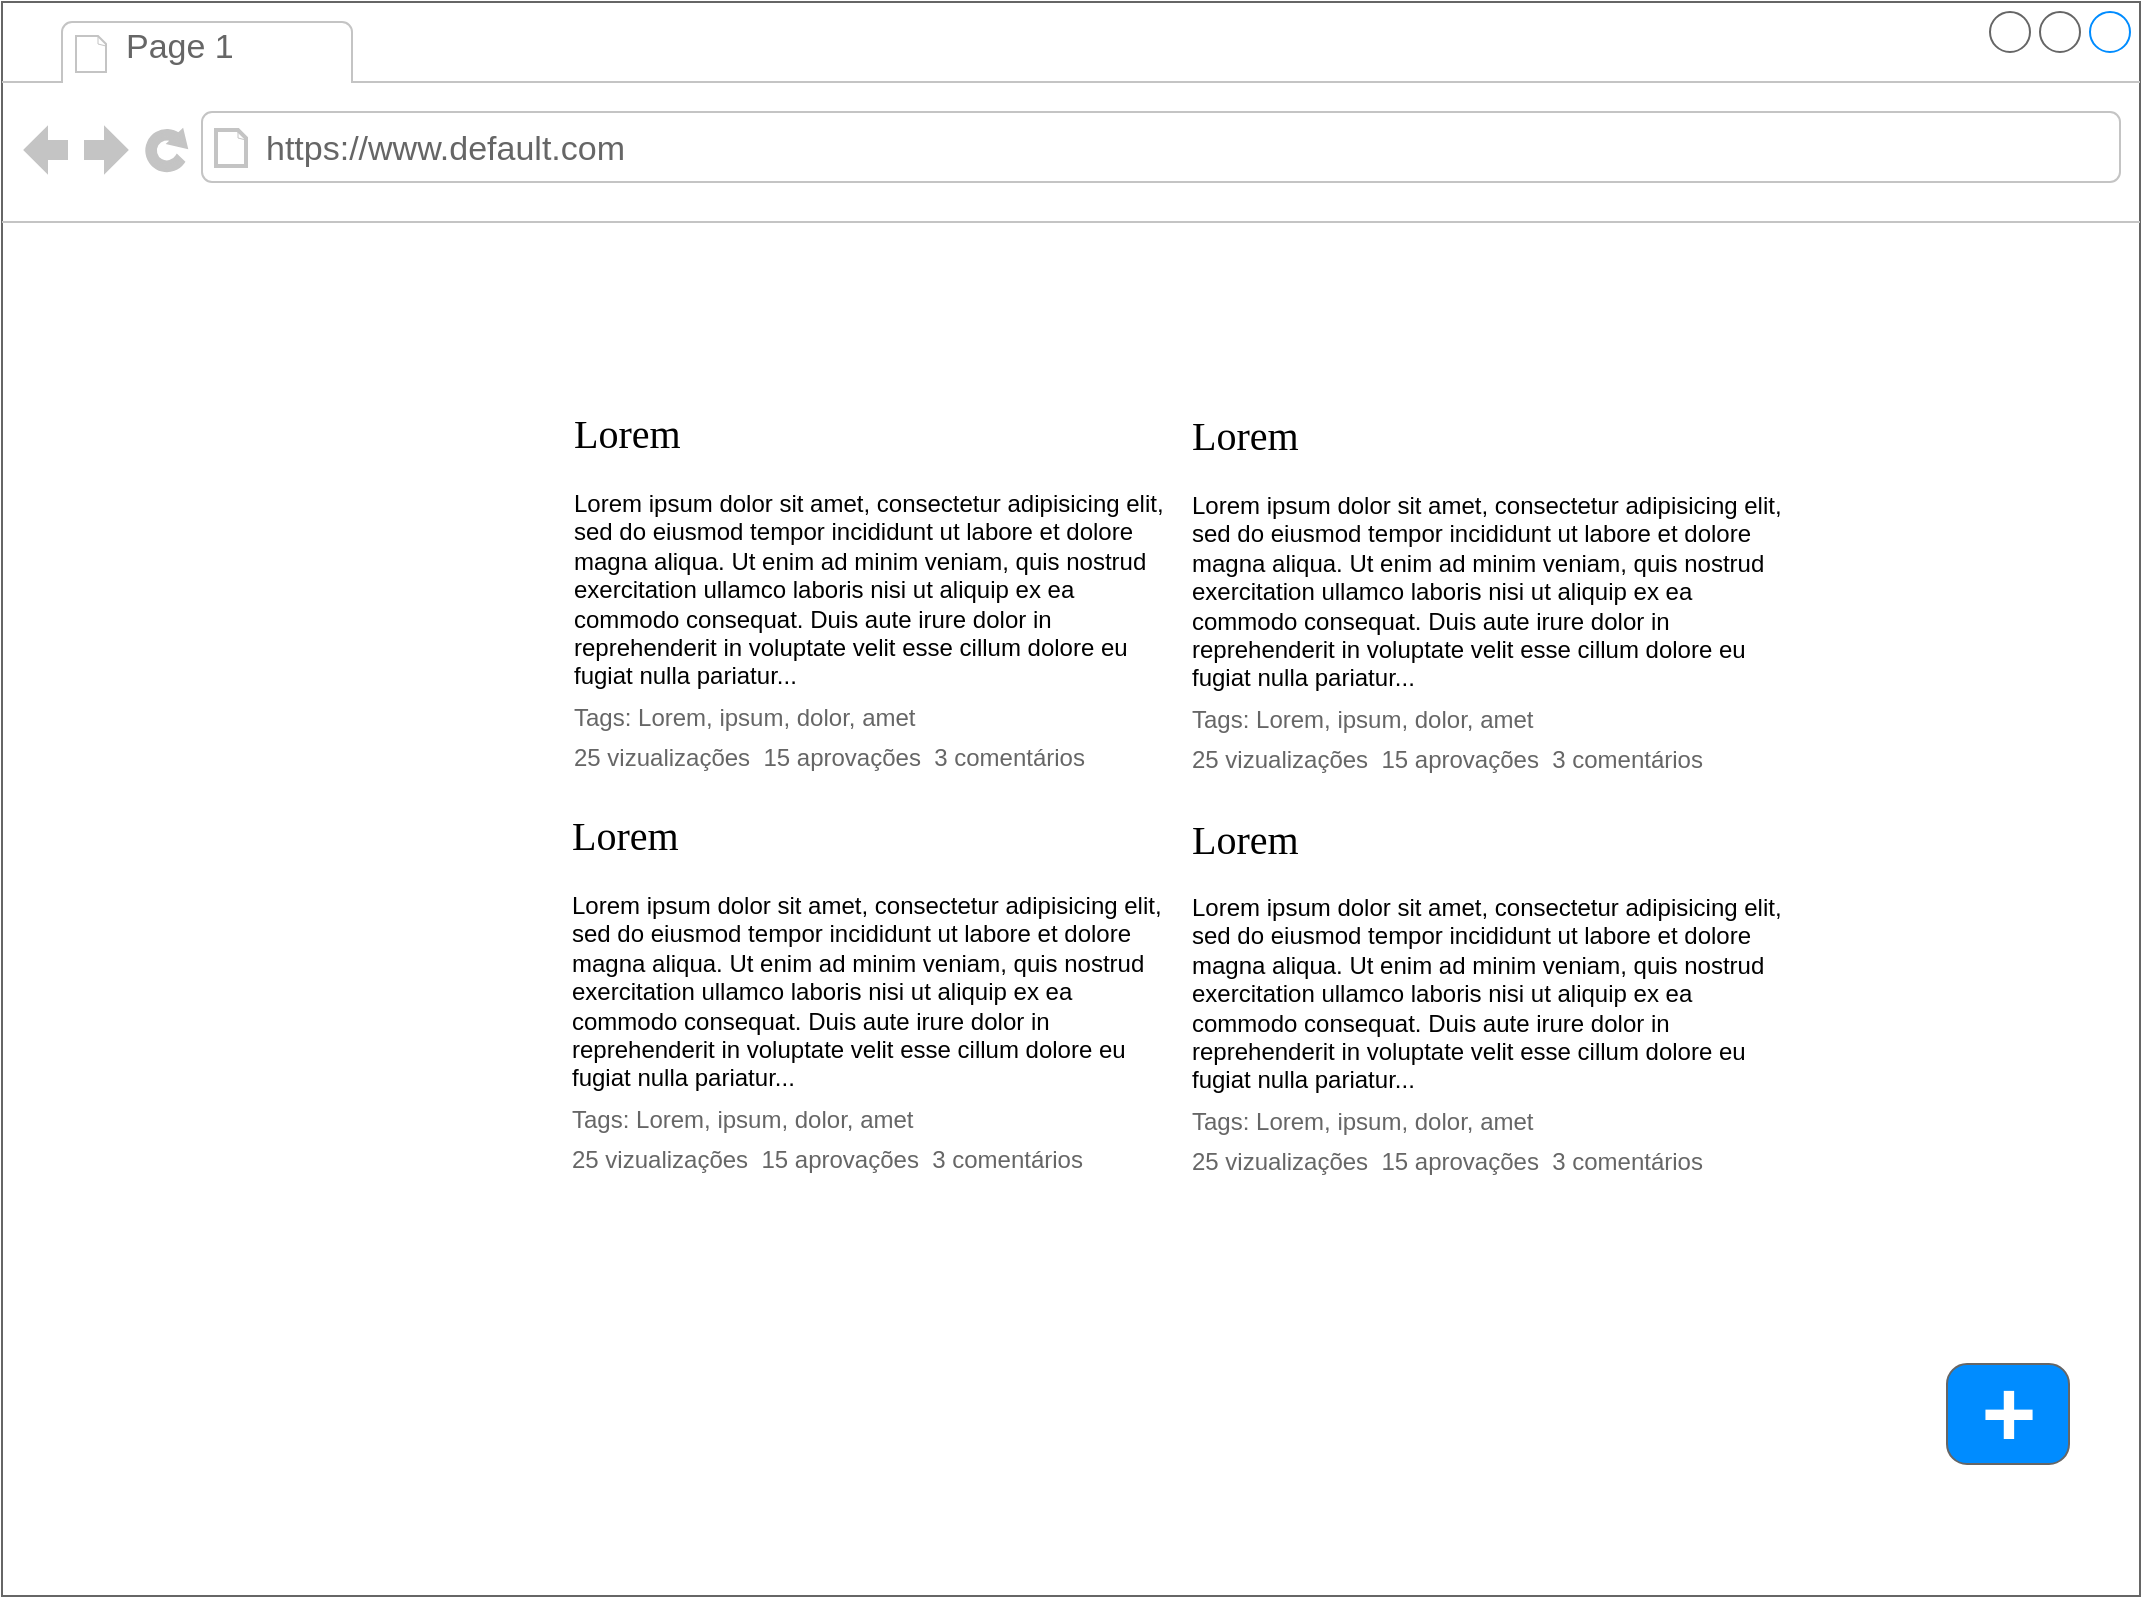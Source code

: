 <mxfile version="10.6.0" type="device"><diagram name="home" id="2cc2dc42-3aac-f2a9-1cec-7a8b7cbee084"><mxGraphModel dx="1303" dy="853" grid="1" gridSize="10" guides="1" tooltips="1" connect="1" arrows="1" fold="1" page="1" pageScale="1" pageWidth="1100" pageHeight="850" background="#ffffff" math="0" shadow="0"><root><mxCell id="0"/><mxCell id="1" parent="0"/><mxCell id="VuCMU0EpF3Imqm89YDxC-53" value="" style="strokeWidth=1;shadow=0;dashed=0;align=center;html=1;shape=mxgraph.mockup.containers.browserWindow;rSize=0;fillColor=#ffffff;strokeColor=#666666;mainText=,;recursiveResize=0;rounded=0;labelBackgroundColor=none;fontFamily=Verdana;fontSize=12;fontColor=#000000;" vertex="1" parent="1"><mxGeometry x="11" y="23" width="1069" height="797" as="geometry"/></mxCell><mxCell id="VuCMU0EpF3Imqm89YDxC-54" value="Page 1" style="strokeWidth=1;shadow=0;dashed=0;align=center;html=1;shape=mxgraph.mockup.containers.anchor;fontSize=17;fontColor=#666666;align=left;" vertex="1" parent="VuCMU0EpF3Imqm89YDxC-53"><mxGeometry x="60" y="10.976" width="110" height="23.78" as="geometry"/></mxCell><mxCell id="VuCMU0EpF3Imqm89YDxC-55" value="https://www.default.com" style="strokeWidth=1;shadow=0;dashed=0;align=center;html=1;shape=mxgraph.mockup.containers.anchor;rSize=0;fontSize=17;fontColor=#666666;align=left;" vertex="1" parent="VuCMU0EpF3Imqm89YDxC-53"><mxGeometry x="130" y="61.878" width="250" height="23.78" as="geometry"/></mxCell><mxCell id="VuCMU0EpF3Imqm89YDxC-56" value="" style="group" vertex="1" connectable="0" parent="VuCMU0EpF3Imqm89YDxC-53"><mxGeometry x="283" y="402" width="300" height="188" as="geometry"/></mxCell><mxCell id="VuCMU0EpF3Imqm89YDxC-57" value="Lorem" style="text;html=1;points=[];align=left;verticalAlign=top;spacingTop=-4;fontSize=20;fontFamily=Verdana;fontColor=#000000;" vertex="1" parent="VuCMU0EpF3Imqm89YDxC-56"><mxGeometry width="170" height="29.233" as="geometry"/></mxCell><mxCell id="VuCMU0EpF3Imqm89YDxC-58" value="Lorem ipsum dolor sit amet, consectetur adipisicing elit, sed do eiusmod tempor incididunt ut labore et dolore magna aliqua. Ut enim ad minim veniam, quis nostrud exercitation ullamco laboris nisi ut aliquip ex ea commodo consequat. Duis aute irure dolor in reprehenderit in voluptate velit esse cillum dolore eu fugiat nulla pariatur..." style="text;spacingTop=-5;fillColor=#ffffff;whiteSpace=wrap;html=1;align=left;fontSize=12;fontFamily=Helvetica;fillColor=none;strokeColor=none;rounded=0;shadow=1;labelBackgroundColor=none;" vertex="1" parent="VuCMU0EpF3Imqm89YDxC-56"><mxGeometry y="40.826" width="300" height="106.853" as="geometry"/></mxCell><mxCell id="VuCMU0EpF3Imqm89YDxC-59" value="&lt;font color=&quot;#666666&quot;&gt;Tags: Lorem, ipsum, dolor, amet&lt;/font&gt;" style="text;spacingTop=-5;fillColor=#ffffff;whiteSpace=wrap;html=1;align=left;fontSize=12;fontFamily=Helvetica;fillColor=none;strokeColor=none;rounded=0;shadow=1;labelBackgroundColor=none;" vertex="1" parent="VuCMU0EpF3Imqm89YDxC-56"><mxGeometry y="147.678" width="300" height="20.161" as="geometry"/></mxCell><mxCell id="VuCMU0EpF3Imqm89YDxC-60" value="&lt;font color=&quot;#666666&quot;&gt;25 vizualizações&amp;nbsp;&amp;nbsp;&lt;span&gt;15 a&lt;/span&gt;provações&amp;nbsp; 3 comentários&lt;/font&gt;" style="text;spacingTop=-5;fillColor=#ffffff;whiteSpace=wrap;html=1;align=left;fontSize=12;fontFamily=Helvetica;fillColor=none;strokeColor=none;rounded=0;shadow=1;labelBackgroundColor=none;" vertex="1" parent="VuCMU0EpF3Imqm89YDxC-56"><mxGeometry y="167.839" width="300" height="20.161" as="geometry"/></mxCell><mxCell id="VuCMU0EpF3Imqm89YDxC-61" value="&lt;font style=&quot;font-size: 47px&quot;&gt;+&lt;/font&gt;" style="strokeWidth=1;shadow=0;dashed=0;align=center;html=1;shape=mxgraph.mockup.buttons.button;strokeColor=#666666;fontColor=#ffffff;mainText=;buttonStyle=round;fontSize=17;fontStyle=1;fillColor=#008cff;whiteSpace=wrap;" vertex="1" parent="VuCMU0EpF3Imqm89YDxC-53"><mxGeometry x="972.5" y="681" width="61" height="50" as="geometry"/></mxCell><mxCell id="VuCMU0EpF3Imqm89YDxC-68" value="" style="group" vertex="1" connectable="0" parent="VuCMU0EpF3Imqm89YDxC-53"><mxGeometry x="593" y="403.5" width="300" height="188" as="geometry"/></mxCell><mxCell id="VuCMU0EpF3Imqm89YDxC-69" value="&lt;font style=&quot;font-size: 20px&quot;&gt;Lorem&lt;/font&gt;" style="text;html=1;points=[];align=left;verticalAlign=top;spacingTop=-4;fontSize=15;fontFamily=Verdana;fontColor=#000000;" vertex="1" parent="VuCMU0EpF3Imqm89YDxC-68"><mxGeometry width="170" height="29.233" as="geometry"/></mxCell><mxCell id="VuCMU0EpF3Imqm89YDxC-70" value="Lorem ipsum dolor sit amet, consectetur adipisicing elit, sed do eiusmod tempor incididunt ut labore et dolore magna aliqua. Ut enim ad minim veniam, quis nostrud exercitation ullamco laboris nisi ut aliquip ex ea commodo consequat. Duis aute irure dolor in reprehenderit in voluptate velit esse cillum dolore eu fugiat nulla pariatur..." style="text;spacingTop=-5;fillColor=#ffffff;whiteSpace=wrap;html=1;align=left;fontSize=12;fontFamily=Helvetica;fillColor=none;strokeColor=none;rounded=0;shadow=1;labelBackgroundColor=none;" vertex="1" parent="VuCMU0EpF3Imqm89YDxC-68"><mxGeometry y="40.826" width="300" height="106.853" as="geometry"/></mxCell><mxCell id="VuCMU0EpF3Imqm89YDxC-71" value="&lt;font color=&quot;#666666&quot;&gt;Tags: Lorem, ipsum, dolor, amet&lt;/font&gt;" style="text;spacingTop=-5;fillColor=#ffffff;whiteSpace=wrap;html=1;align=left;fontSize=12;fontFamily=Helvetica;fillColor=none;strokeColor=none;rounded=0;shadow=1;labelBackgroundColor=none;" vertex="1" parent="VuCMU0EpF3Imqm89YDxC-68"><mxGeometry y="147.678" width="300" height="20.161" as="geometry"/></mxCell><mxCell id="VuCMU0EpF3Imqm89YDxC-72" value="&lt;font color=&quot;#666666&quot;&gt;25 vizualizações&amp;nbsp;&amp;nbsp;&lt;span&gt;15 a&lt;/span&gt;provações&amp;nbsp; 3 comentários&lt;/font&gt;" style="text;spacingTop=-5;fillColor=#ffffff;whiteSpace=wrap;html=1;align=left;fontSize=12;fontFamily=Helvetica;fillColor=none;strokeColor=none;rounded=0;shadow=1;labelBackgroundColor=none;" vertex="1" parent="VuCMU0EpF3Imqm89YDxC-68"><mxGeometry y="167.839" width="300" height="20.161" as="geometry"/></mxCell><mxCell id="VuCMU0EpF3Imqm89YDxC-73" value="" style="group" vertex="1" connectable="0" parent="VuCMU0EpF3Imqm89YDxC-53"><mxGeometry x="284" y="201" width="300" height="188" as="geometry"/></mxCell><mxCell id="VuCMU0EpF3Imqm89YDxC-74" value="&lt;font style=&quot;font-size: 20px&quot;&gt;Lorem&lt;/font&gt;" style="text;html=1;points=[];align=left;verticalAlign=top;spacingTop=-4;fontSize=15;fontFamily=Verdana;fontColor=#000000;" vertex="1" parent="VuCMU0EpF3Imqm89YDxC-73"><mxGeometry width="170" height="29.233" as="geometry"/></mxCell><mxCell id="VuCMU0EpF3Imqm89YDxC-75" value="Lorem ipsum dolor sit amet, consectetur adipisicing elit, sed do eiusmod tempor incididunt ut labore et dolore magna aliqua. Ut enim ad minim veniam, quis nostrud exercitation ullamco laboris nisi ut aliquip ex ea commodo consequat. Duis aute irure dolor in reprehenderit in voluptate velit esse cillum dolore eu fugiat nulla pariatur..." style="text;spacingTop=-5;fillColor=#ffffff;whiteSpace=wrap;html=1;align=left;fontSize=12;fontFamily=Helvetica;fillColor=none;strokeColor=none;rounded=0;shadow=1;labelBackgroundColor=none;" vertex="1" parent="VuCMU0EpF3Imqm89YDxC-73"><mxGeometry y="40.826" width="300" height="106.853" as="geometry"/></mxCell><mxCell id="VuCMU0EpF3Imqm89YDxC-76" value="&lt;font color=&quot;#666666&quot;&gt;Tags: Lorem, ipsum, dolor, amet&lt;/font&gt;" style="text;spacingTop=-5;fillColor=#ffffff;whiteSpace=wrap;html=1;align=left;fontSize=12;fontFamily=Helvetica;fillColor=none;strokeColor=none;rounded=0;shadow=1;labelBackgroundColor=none;" vertex="1" parent="VuCMU0EpF3Imqm89YDxC-73"><mxGeometry y="147.678" width="300" height="20.161" as="geometry"/></mxCell><mxCell id="VuCMU0EpF3Imqm89YDxC-77" value="&lt;font color=&quot;#666666&quot;&gt;25 vizualizações&amp;nbsp;&amp;nbsp;&lt;span&gt;15 a&lt;/span&gt;provações&amp;nbsp; 3 comentários&lt;/font&gt;" style="text;spacingTop=-5;fillColor=#ffffff;whiteSpace=wrap;html=1;align=left;fontSize=12;fontFamily=Helvetica;fillColor=none;strokeColor=none;rounded=0;shadow=1;labelBackgroundColor=none;" vertex="1" parent="VuCMU0EpF3Imqm89YDxC-73"><mxGeometry y="167.839" width="300" height="20.161" as="geometry"/></mxCell><mxCell id="VuCMU0EpF3Imqm89YDxC-78" value="" style="group" vertex="1" connectable="0" parent="VuCMU0EpF3Imqm89YDxC-53"><mxGeometry x="593" y="202" width="300" height="188" as="geometry"/></mxCell><mxCell id="VuCMU0EpF3Imqm89YDxC-79" value="&lt;font style=&quot;font-size: 20px&quot;&gt;Lorem&lt;/font&gt;" style="text;html=1;points=[];align=left;verticalAlign=top;spacingTop=-4;fontSize=15;fontFamily=Verdana;fontColor=#000000;" vertex="1" parent="VuCMU0EpF3Imqm89YDxC-78"><mxGeometry width="170" height="29.233" as="geometry"/></mxCell><mxCell id="VuCMU0EpF3Imqm89YDxC-80" value="Lorem ipsum dolor sit amet, consectetur adipisicing elit, sed do eiusmod tempor incididunt ut labore et dolore magna aliqua. Ut enim ad minim veniam, quis nostrud exercitation ullamco laboris nisi ut aliquip ex ea commodo consequat. Duis aute irure dolor in reprehenderit in voluptate velit esse cillum dolore eu fugiat nulla pariatur..." style="text;spacingTop=-5;fillColor=#ffffff;whiteSpace=wrap;html=1;align=left;fontSize=12;fontFamily=Helvetica;fillColor=none;strokeColor=none;rounded=0;shadow=1;labelBackgroundColor=none;" vertex="1" parent="VuCMU0EpF3Imqm89YDxC-78"><mxGeometry y="40.826" width="300" height="106.853" as="geometry"/></mxCell><mxCell id="VuCMU0EpF3Imqm89YDxC-81" value="&lt;font color=&quot;#666666&quot;&gt;Tags: Lorem, ipsum, dolor, amet&lt;/font&gt;" style="text;spacingTop=-5;fillColor=#ffffff;whiteSpace=wrap;html=1;align=left;fontSize=12;fontFamily=Helvetica;fillColor=none;strokeColor=none;rounded=0;shadow=1;labelBackgroundColor=none;" vertex="1" parent="VuCMU0EpF3Imqm89YDxC-78"><mxGeometry y="147.678" width="300" height="20.161" as="geometry"/></mxCell><mxCell id="VuCMU0EpF3Imqm89YDxC-82" value="&lt;font color=&quot;#666666&quot;&gt;25 vizualizações&amp;nbsp;&amp;nbsp;&lt;span&gt;15 a&lt;/span&gt;provações&amp;nbsp; 3 comentários&lt;/font&gt;" style="text;spacingTop=-5;fillColor=#ffffff;whiteSpace=wrap;html=1;align=left;fontSize=12;fontFamily=Helvetica;fillColor=none;strokeColor=none;rounded=0;shadow=1;labelBackgroundColor=none;" vertex="1" parent="VuCMU0EpF3Imqm89YDxC-78"><mxGeometry y="167.839" width="300" height="20.161" as="geometry"/></mxCell></root></mxGraphModel></diagram><diagram id="ahvsmykb54gU-3miW95o" name="post"><mxGraphModel dx="840" dy="512" grid="1" gridSize="10" guides="1" tooltips="1" connect="1" arrows="1" fold="1" page="1" pageScale="1" pageWidth="1100" pageHeight="850" math="0" shadow="0"><root><mxCell id="w05jZWZvb_1agI0fHX99-0"/><mxCell id="w05jZWZvb_1agI0fHX99-1" parent="w05jZWZvb_1agI0fHX99-0"/><mxCell id="-Ck9baliGLj4Xzgpm8xP-2" value="" style="strokeWidth=1;shadow=0;dashed=0;align=center;html=1;shape=mxgraph.mockup.containers.browserWindow;rSize=0;fillColor=#ffffff;strokeColor=#666666;mainText=,;recursiveResize=0;rounded=0;labelBackgroundColor=none;fontFamily=Verdana;fontSize=12;fontColor=#000000;" parent="w05jZWZvb_1agI0fHX99-1" vertex="1"><mxGeometry x="14" y="9" width="1050" height="821" as="geometry"/></mxCell><mxCell id="-Ck9baliGLj4Xzgpm8xP-3" value="Page 1" style="strokeWidth=1;shadow=0;dashed=0;align=center;html=1;shape=mxgraph.mockup.containers.anchor;fontSize=17;fontColor=#666666;align=left;" parent="w05jZWZvb_1agI0fHX99-1" vertex="1"><mxGeometry x="74" y="21" width="110" height="26" as="geometry"/></mxCell><mxCell id="-Ck9baliGLj4Xzgpm8xP-4" value="https://www.default.com" style="strokeWidth=1;shadow=0;dashed=0;align=center;html=1;shape=mxgraph.mockup.containers.anchor;rSize=0;fontSize=17;fontColor=#666666;align=left;" parent="w05jZWZvb_1agI0fHX99-1" vertex="1"><mxGeometry x="144" y="69" width="250" height="26" as="geometry"/></mxCell><mxCell id="-Ck9baliGLj4Xzgpm8xP-8" value="&amp;nbsp; &amp;nbsp; &amp;nbsp; &amp;nbsp; &amp;nbsp; &amp;nbsp;Lorem ipsum dolor sit amet, consectetur adipisicing elit, sed do eiusmod tempor incididunt ut labore et dolore magna aliqua. Ut enim ad minim veniam, quis nostrud exercitation ullamco laboris nisi ut aliquip ex ea commodo consequat. Duis aute irure dolor in reprehenderit in voluptate velit esse cillum dolore eu fugiat nulla pariatur lorem ipsum dolor sit amet, consectetur adipisicing elit, sed do eiusmod tempor incididunt ut labore et dolore magna aliqua. Ut enim ad minim veniam, quis nostrud exercitation ullamco laboris nisi ut aliquip ex ea commodo consequat. Duis aute irure dolor in reprehenderit in voluptate velit esse cillum dolore eu fugiat nulla pariatur.&lt;br&gt;&amp;nbsp; &amp;nbsp; &amp;nbsp; &amp;nbsp; &amp;nbsp; &amp;nbsp;Lorem ipsum dolor sit amet, consectetur adipisicing elit, sed do eiusmod tempor incididunt ut labore et dolore magna aliqua. Ut enim ad minim veniam, quis nostrud exercitation ullamco laboris nisi ut aliquip ex ea commodo consequat. Duis aute irure dolor in reprehenderit in voluptate velit esse cillum dolore eu fugiat nulla pariatur lorem ipsum dolor sit amet, consectetur adipisicing elit, sed do eiusmod tempor incididunt ut labore et dolore magna aliqua. Ut enim ad minim veniam, quis nostrud exercitation ullamco laboris nisi ut aliquip ex ea commodo consequat. Duis aute irure dolor in reprehenderit in voluptate velit esse cillum dolore eu fugiat nulla pariatur.&lt;br&gt;&amp;nbsp; &amp;nbsp; &amp;nbsp; &amp;nbsp; &amp;nbsp; &amp;nbsp;Lorem ipsum dolor sit amet, consectetur adipisicing elit, sed do eiusmod tempor incididunt ut labore et dolore magna aliqua. Ut enim ad minim veniam, quis nostrud exercitation ullamco laboris nisi ut aliquip ex ea commodo consequat. Duis aute irure dolor in reprehenderit in voluptate velit esse cillum dolore eu fugiat nulla pariatur lorem ipsum dolor sit amet, consectetur adipisicing elit, sed do eiusmod tempor incididunt ut labore et dolore magna aliqua. Ut enim ad minim veniam, quis nostrud exercitation ullamco laboris nisi ut aliquip ex ea commodo consequat. Duis aute irure dolor in reprehenderit in voluptate velit esse cillum dolore eu fugiat nulla pariatur.&lt;br&gt;" style="text;spacingTop=-5;fillColor=#ffffff;whiteSpace=wrap;html=1;align=left;fontSize=12;fontFamily=Helvetica;fillColor=none;strokeColor=none;rounded=0;shadow=1;labelBackgroundColor=none;" parent="w05jZWZvb_1agI0fHX99-1" vertex="1"><mxGeometry x="34" y="279" width="1005" height="190" as="geometry"/></mxCell><mxCell id="-Ck9baliGLj4Xzgpm8xP-7" value="Lorem" style="text;html=1;points=[];align=left;verticalAlign=top;spacingTop=-4;fontSize=15;fontFamily=Verdana;fontColor=#000000;" parent="w05jZWZvb_1agI0fHX99-1" vertex="1"><mxGeometry x="34" y="202.5" width="170" height="29" as="geometry"/></mxCell><mxCell id="-Ck9baliGLj4Xzgpm8xP-9" value="&lt;font color=&quot;#666666&quot;&gt;Tags: Lorem, ipsum, dolor, amet&lt;/font&gt;" style="text;spacingTop=-5;fillColor=#ffffff;whiteSpace=wrap;html=1;align=left;fontSize=12;fontFamily=Helvetica;fillColor=none;strokeColor=none;rounded=0;shadow=1;labelBackgroundColor=none;" parent="w05jZWZvb_1agI0fHX99-1" vertex="1"><mxGeometry x="35" y="231.5" width="300" height="20" as="geometry"/></mxCell><mxCell id="-Ck9baliGLj4Xzgpm8xP-10" value="&lt;font color=&quot;#666666&quot;&gt;25 vizualizações&amp;nbsp;&amp;nbsp;&lt;span&gt;15 a&lt;/span&gt;provações&amp;nbsp; 3 comentários&lt;/font&gt;" style="text;spacingTop=-5;fillColor=#ffffff;whiteSpace=wrap;html=1;align=left;fontSize=12;fontFamily=Helvetica;fillColor=none;strokeColor=none;rounded=0;shadow=1;labelBackgroundColor=none;" parent="w05jZWZvb_1agI0fHX99-1" vertex="1"><mxGeometry x="34" y="251.5" width="300" height="20" as="geometry"/></mxCell><mxCell id="9gyDjFbGSeUo3mWgCvY3-0" value="Lorem ipsum dolor sit amet, consectetur adipisicing elit, sed do eiusmod tempor incididunt ut labore et dolore magna aliqua. Ut enim ad minim veniam, quis nostrud exercitation ullamco laboris nisi ut aliquip lorem ipsum dolor sit amet, consectetur adipisicing elit, sed do eiusmod tempor incididunt ut labore et dolore magna aliqua. Ut enim ad minim veniam, quis nostrud exercitation ullamco laboris nisi ut aliquip&lt;br&gt;" style="text;spacingTop=-5;fillColor=#ffffff;whiteSpace=wrap;html=1;align=left;fontSize=12;fontFamily=Helvetica;fillColor=none;strokeColor=none;rounded=0;shadow=1;labelBackgroundColor=none;" parent="w05jZWZvb_1agI0fHX99-1" vertex="1"><mxGeometry x="130" y="485" width="912" height="50" as="geometry"/></mxCell><mxCell id="9gyDjFbGSeUo3mWgCvY3-1" value="" style="shadow=0;dashed=0;html=1;strokeColor=none;labelPosition=center;verticalLabelPosition=bottom;verticalAlign=top;align=center;shape=mxgraph.azure.user;fillColor=#666666;" parent="w05jZWZvb_1agI0fHX99-1" vertex="1"><mxGeometry x="52" y="485" width="36" height="38" as="geometry"/></mxCell><mxCell id="9gyDjFbGSeUo3mWgCvY3-2" value="&lt;span&gt;Lorem Ipsum&amp;nbsp;&lt;/span&gt;" style="text;html=1;strokeColor=none;fillColor=none;align=center;verticalAlign=middle;whiteSpace=wrap;rounded=0;fontColor=#666666;" parent="w05jZWZvb_1agI0fHX99-1" vertex="1"><mxGeometry x="25" y="535" width="90" height="20" as="geometry"/></mxCell><mxCell id="9gyDjFbGSeUo3mWgCvY3-3" value="Lorem ipsum dolor sit amet, consectetur adipisicing elit, sed do eiusmod tempor incididunt ut labore et dolore magna aliqua. Ut enim ad minim veniam, quis nostrud exercitation ullamco laboris nisi ut aliquip lorem ipsum dolor sit amet, consectetur adipisicing elit, sed do eiusmod tempor incididunt ut labore et dolore magna aliqua. Ut enim ad minim veniam, quis nostrud exercitation ullamco laboris nisi ut aliquip&lt;br&gt;" style="text;spacingTop=-5;fillColor=#ffffff;whiteSpace=wrap;html=1;align=left;fontSize=12;fontFamily=Helvetica;fillColor=none;strokeColor=none;rounded=0;shadow=1;labelBackgroundColor=none;" parent="w05jZWZvb_1agI0fHX99-1" vertex="1"><mxGeometry x="133" y="580" width="912" height="50" as="geometry"/></mxCell><mxCell id="9gyDjFbGSeUo3mWgCvY3-4" value="" style="shadow=0;dashed=0;html=1;strokeColor=none;labelPosition=center;verticalLabelPosition=bottom;verticalAlign=top;align=center;shape=mxgraph.azure.user;fillColor=#666666;" parent="w05jZWZvb_1agI0fHX99-1" vertex="1"><mxGeometry x="55" y="580" width="36" height="38" as="geometry"/></mxCell><mxCell id="9gyDjFbGSeUo3mWgCvY3-5" value="&lt;span&gt;Lorem Ipsum&amp;nbsp;&lt;/span&gt;" style="text;html=1;strokeColor=none;fillColor=none;align=center;verticalAlign=middle;whiteSpace=wrap;rounded=0;fontColor=#666666;" parent="w05jZWZvb_1agI0fHX99-1" vertex="1"><mxGeometry x="28" y="630" width="90" height="20" as="geometry"/></mxCell><mxCell id="9gyDjFbGSeUo3mWgCvY3-6" value="Lorem ipsum dolor sit amet, consectetur adipisicing elit, sed do eiusmod tempor incididunt ut labore et dolore magna aliqua. Ut enim ad minim veniam, quis nostrud exercitation ullamco laboris nisi ut aliquip lorem ipsum dolor sit amet, consectetur adipisicing elit, sed do eiusmod tempor incididunt ut labore et dolore magna aliqua. Ut enim ad minim veniam, quis nostrud exercitation ullamco laboris nisi ut aliquip&lt;br&gt;" style="text;spacingTop=-5;fillColor=#ffffff;whiteSpace=wrap;html=1;align=left;fontSize=12;fontFamily=Helvetica;fillColor=none;strokeColor=none;rounded=0;shadow=1;labelBackgroundColor=none;" parent="w05jZWZvb_1agI0fHX99-1" vertex="1"><mxGeometry x="35" y="670" width="912" height="50" as="geometry"/></mxCell><mxCell id="9gyDjFbGSeUo3mWgCvY3-7" value="" style="shadow=0;dashed=0;html=1;strokeColor=none;labelPosition=center;verticalLabelPosition=bottom;verticalAlign=top;align=center;shape=mxgraph.azure.user;fillColor=#666666;" parent="w05jZWZvb_1agI0fHX99-1" vertex="1"><mxGeometry x="983" y="663" width="36" height="38" as="geometry"/></mxCell><mxCell id="9gyDjFbGSeUo3mWgCvY3-8" value="&lt;span&gt;Lorem Ipsum&amp;nbsp;&lt;/span&gt;" style="text;html=1;strokeColor=none;fillColor=none;align=center;verticalAlign=middle;whiteSpace=wrap;rounded=0;fontColor=#666666;" parent="w05jZWZvb_1agI0fHX99-1" vertex="1"><mxGeometry x="956" y="713" width="90" height="20" as="geometry"/></mxCell><mxCell id="9gyDjFbGSeUo3mWgCvY3-15" value="Lorem ipsum dolor sit amet, consectetur adipisicing elit, sed do eiusmod tempor incididunt ut labore et dolore magna aliqua. Ut enim ad minim veniam, quis nostrud exercitation ullamco laboris nisi ut aliquip lorem ipsum dolor sit amet, consectetur adipisicing elit, sed do eiusmod tempor incididunt ut labore et dolore magna aliqua. Ut enim ad minim veniam, quis nostrud exercitation ullamco laboris nisi ut aliquip&lt;br&gt;" style="text;spacingTop=-5;fillColor=#ffffff;whiteSpace=wrap;html=1;align=left;fontSize=12;fontFamily=Helvetica;fillColor=none;strokeColor=none;rounded=0;shadow=1;labelBackgroundColor=none;" parent="w05jZWZvb_1agI0fHX99-1" vertex="1"><mxGeometry x="127" y="750" width="912" height="50" as="geometry"/></mxCell><mxCell id="9gyDjFbGSeUo3mWgCvY3-16" value="" style="shadow=0;dashed=0;html=1;strokeColor=none;labelPosition=center;verticalLabelPosition=bottom;verticalAlign=top;align=center;shape=mxgraph.azure.user;fillColor=#666666;" parent="w05jZWZvb_1agI0fHX99-1" vertex="1"><mxGeometry x="49" y="750" width="36" height="38" as="geometry"/></mxCell><mxCell id="9gyDjFbGSeUo3mWgCvY3-17" value="&lt;span&gt;Lorem Ipsum&amp;nbsp;&lt;/span&gt;" style="text;html=1;strokeColor=none;fillColor=none;align=center;verticalAlign=middle;whiteSpace=wrap;rounded=0;fontColor=#666666;" parent="w05jZWZvb_1agI0fHX99-1" vertex="1"><mxGeometry x="22" y="800" width="90" height="20" as="geometry"/></mxCell><mxCell id="K0qPgqnhV7jXMeM3oTOe-0" value="" style="group" parent="w05jZWZvb_1agI0fHX99-1" vertex="1" connectable="0"><mxGeometry x="34" y="136.988" width="1004" height="45.732" as="geometry"/></mxCell><mxCell id="K0qPgqnhV7jXMeM3oTOe-1" value="Message Board" style="text;html=1;points=[];align=left;verticalAlign=top;spacingTop=-4;fontSize=30;fontFamily=Verdana;fontColor=#000000;" parent="K0qPgqnhV7jXMeM3oTOe-0" vertex="1"><mxGeometry width="340" height="45.732" as="geometry"/></mxCell><mxCell id="K0qPgqnhV7jXMeM3oTOe-2" value="" style="shape=image;html=1;verticalAlign=top;verticalLabelPosition=bottom;labelBackgroundColor=#ffffff;imageAspect=0;aspect=fixed;image=https://cdn4.iconfinder.com/data/icons/ionicons/512/icon-ios7-bell-128.png;fontColor=#666666;" parent="K0qPgqnhV7jXMeM3oTOe-0" vertex="1"><mxGeometry x="809" y="13.768" width="19.61" height="19.61" as="geometry"/></mxCell><mxCell id="K0qPgqnhV7jXMeM3oTOe-3" value="" style="shape=mxgraph.signs.tech.mail;html=1;fillColor=#666666;strokeColor=none;verticalLabelPosition=bottom;verticalAlign=top;align=center;" parent="K0qPgqnhV7jXMeM3oTOe-0" vertex="1"><mxGeometry x="850" y="15.598" width="23" height="16.463" as="geometry"/></mxCell><mxCell id="K0qPgqnhV7jXMeM3oTOe-4" value="" style="shadow=0;dashed=0;html=1;strokeColor=none;labelPosition=center;verticalLabelPosition=bottom;verticalAlign=top;align=center;shape=mxgraph.azure.user;fillColor=#666666;" parent="K0qPgqnhV7jXMeM3oTOe-0" vertex="1"><mxGeometry x="982" y="11.024" width="22" height="21.037" as="geometry"/></mxCell><mxCell id="K0qPgqnhV7jXMeM3oTOe-5" value="&lt;span&gt;Lorem Ipsum&amp;nbsp;&lt;/span&gt;" style="text;html=1;strokeColor=none;fillColor=none;align=center;verticalAlign=middle;whiteSpace=wrap;rounded=0;fontColor=#666666;" parent="K0qPgqnhV7jXMeM3oTOe-0" vertex="1"><mxGeometry x="880" y="13.768" width="90" height="18.293" as="geometry"/></mxCell><mxCell id="K0qPgqnhV7jXMeM3oTOe-6" value="Message Search" style="rounded=0;whiteSpace=wrap;html=1;fontColor=#666666;strokeColor=#B3B3B3;" parent="K0qPgqnhV7jXMeM3oTOe-0" vertex="1"><mxGeometry x="254" y="6.012" width="535" height="34" as="geometry"/></mxCell><mxCell id="J2ITlbDa95GU9OjSLuiv-0" value="&lt;font style=&quot;font-size: 47px&quot;&gt;+&lt;/font&gt;" style="strokeWidth=1;shadow=0;dashed=0;align=center;html=1;shape=mxgraph.mockup.buttons.button;strokeColor=#666666;fontColor=#ffffff;mainText=;buttonStyle=round;fontSize=17;fontStyle=1;fillColor=#008cff;whiteSpace=wrap;" vertex="1" parent="w05jZWZvb_1agI0fHX99-1"><mxGeometry x="985.5" y="760" width="61" height="50" as="geometry"/></mxCell></root></mxGraphModel></diagram><diagram id="tWdqWFSBmgJfXhEWRccf" name="profile"><mxGraphModel dx="782" dy="512" grid="1" gridSize="10" guides="1" tooltips="1" connect="1" arrows="1" fold="1" page="1" pageScale="1" pageWidth="1100" pageHeight="850" math="0" shadow="0"><root><mxCell id="KSjEioEEy5aM5i0L0qbC-0"/><mxCell id="KSjEioEEy5aM5i0L0qbC-1" parent="KSjEioEEy5aM5i0L0qbC-0"/><mxCell id="aNxTkItZ9XZEAZVerRne-0" value="" style="strokeWidth=1;shadow=0;dashed=0;align=center;html=1;shape=mxgraph.mockup.containers.browserWindow;rSize=0;fillColor=#ffffff;strokeColor=#666666;mainText=,;recursiveResize=0;rounded=0;labelBackgroundColor=none;fontFamily=Verdana;fontSize=12;fontColor=#000000;" parent="KSjEioEEy5aM5i0L0qbC-1" vertex="1"><mxGeometry x="14" y="9" width="1066" height="831" as="geometry"/></mxCell><mxCell id="aNxTkItZ9XZEAZVerRne-1" value="Page 1" style="strokeWidth=1;shadow=0;dashed=0;align=center;html=1;shape=mxgraph.mockup.containers.anchor;fontSize=17;fontColor=#666666;align=left;" parent="KSjEioEEy5aM5i0L0qbC-1" vertex="1"><mxGeometry x="74" y="21" width="110" height="26" as="geometry"/></mxCell><mxCell id="aNxTkItZ9XZEAZVerRne-2" value="https://www.default.com" style="strokeWidth=1;shadow=0;dashed=0;align=center;html=1;shape=mxgraph.mockup.containers.anchor;rSize=0;fontSize=17;fontColor=#666666;align=left;" parent="KSjEioEEy5aM5i0L0qbC-1" vertex="1"><mxGeometry x="144" y="69" width="250" height="26" as="geometry"/></mxCell><mxCell id="aNxTkItZ9XZEAZVerRne-13" value="" style="shadow=0;dashed=0;html=1;strokeColor=none;labelPosition=center;verticalLabelPosition=bottom;verticalAlign=top;align=center;shape=mxgraph.azure.user;fillColor=#666666;" parent="KSjEioEEy5aM5i0L0qbC-1" vertex="1"><mxGeometry x="41" y="200" width="79" height="83" as="geometry"/></mxCell><mxCell id="aNxTkItZ9XZEAZVerRne-14" value="&lt;span&gt;Lorem Ipsum&amp;nbsp;&lt;/span&gt;" style="text;html=1;strokeColor=none;fillColor=none;align=center;verticalAlign=middle;whiteSpace=wrap;rounded=0;fontColor=#666666;" parent="KSjEioEEy5aM5i0L0qbC-1" vertex="1"><mxGeometry x="39" y="293.5" width="90" height="20" as="geometry"/></mxCell><mxCell id="aNxTkItZ9XZEAZVerRne-36" value="" style="group" parent="KSjEioEEy5aM5i0L0qbC-1" vertex="1" connectable="0"><mxGeometry x="155" y="286" width="862" height="124" as="geometry"/></mxCell><mxCell id="aNxTkItZ9XZEAZVerRne-9" value="Lorem" style="text;html=1;points=[];align=left;verticalAlign=top;spacingTop=-4;fontSize=15;fontFamily=Verdana;fontColor=#000000;" parent="aNxTkItZ9XZEAZVerRne-36" vertex="1"><mxGeometry width="170" height="29" as="geometry"/></mxCell><mxCell id="aNxTkItZ9XZEAZVerRne-12" value="Lorem ipsum dolor sit amet, consectetur adipisicing elit, sed do eiusmod tempor incididunt ut labore et dolore magna aliqua. Ut enim ad minim veniam, quis nostrud exercitation ullamco laboris nisi ut aliquip lorem ipsum dolor sit amet, consectetur adipisicing elit, sed do eiusmod tempor incididunt ut labore et dolore magna aliqua. Ut enim ad minim veniam, quis nostrud exercitation ullamco laboris nisi ut aliquip&lt;br&gt;" style="text;spacingTop=-5;fillColor=#ffffff;whiteSpace=wrap;html=1;align=left;fontSize=12;fontFamily=Helvetica;fillColor=none;strokeColor=none;rounded=0;shadow=1;labelBackgroundColor=none;" parent="aNxTkItZ9XZEAZVerRne-36" vertex="1"><mxGeometry y="29.5" width="862" height="50" as="geometry"/></mxCell><mxCell id="aNxTkItZ9XZEAZVerRne-26" value="&lt;font color=&quot;#666666&quot;&gt;Tags: Lorem, ipsum, dolor, amet&lt;/font&gt;" style="text;spacingTop=-5;fillColor=#ffffff;whiteSpace=wrap;html=1;align=left;fontSize=12;fontFamily=Helvetica;fillColor=none;strokeColor=none;rounded=0;shadow=1;labelBackgroundColor=none;" parent="aNxTkItZ9XZEAZVerRne-36" vertex="1"><mxGeometry y="84" width="300" height="20" as="geometry"/></mxCell><mxCell id="aNxTkItZ9XZEAZVerRne-27" value="&lt;font color=&quot;#666666&quot;&gt;25 vizualizações&amp;nbsp;&amp;nbsp;&lt;span&gt;15 a&lt;/span&gt;provações&amp;nbsp; 3 comentários&lt;/font&gt;" style="text;spacingTop=-5;fillColor=#ffffff;whiteSpace=wrap;html=1;align=left;fontSize=12;fontFamily=Helvetica;fillColor=none;strokeColor=none;rounded=0;shadow=1;labelBackgroundColor=none;" parent="aNxTkItZ9XZEAZVerRne-36" vertex="1"><mxGeometry y="104" width="300" height="20" as="geometry"/></mxCell><mxCell id="aNxTkItZ9XZEAZVerRne-37" value="" style="group" parent="KSjEioEEy5aM5i0L0qbC-1" vertex="1" connectable="0"><mxGeometry x="155" y="424.5" width="862" height="124" as="geometry"/></mxCell><mxCell id="aNxTkItZ9XZEAZVerRne-38" value="Lorem" style="text;html=1;points=[];align=left;verticalAlign=top;spacingTop=-4;fontSize=15;fontFamily=Verdana;fontColor=#000000;" parent="aNxTkItZ9XZEAZVerRne-37" vertex="1"><mxGeometry width="170" height="29" as="geometry"/></mxCell><mxCell id="aNxTkItZ9XZEAZVerRne-39" value="Lorem ipsum dolor sit amet, consectetur adipisicing elit, sed do eiusmod tempor incididunt ut labore et dolore magna aliqua. Ut enim ad minim veniam, quis nostrud exercitation ullamco laboris nisi ut aliquip lorem ipsum dolor sit amet, consectetur adipisicing elit, sed do eiusmod tempor incididunt ut labore et dolore magna aliqua. Ut enim ad minim veniam, quis nostrud exercitation ullamco laboris nisi ut aliquip&lt;br&gt;" style="text;spacingTop=-5;fillColor=#ffffff;whiteSpace=wrap;html=1;align=left;fontSize=12;fontFamily=Helvetica;fillColor=none;strokeColor=none;rounded=0;shadow=1;labelBackgroundColor=none;" parent="aNxTkItZ9XZEAZVerRne-37" vertex="1"><mxGeometry y="29.5" width="862" height="50" as="geometry"/></mxCell><mxCell id="aNxTkItZ9XZEAZVerRne-40" value="&lt;font color=&quot;#666666&quot;&gt;Tags: Lorem, ipsum, dolor, amet&lt;/font&gt;" style="text;spacingTop=-5;fillColor=#ffffff;whiteSpace=wrap;html=1;align=left;fontSize=12;fontFamily=Helvetica;fillColor=none;strokeColor=none;rounded=0;shadow=1;labelBackgroundColor=none;" parent="aNxTkItZ9XZEAZVerRne-37" vertex="1"><mxGeometry y="84" width="300" height="20" as="geometry"/></mxCell><mxCell id="aNxTkItZ9XZEAZVerRne-41" value="&lt;font color=&quot;#666666&quot;&gt;25 vizualizações&amp;nbsp;&amp;nbsp;&lt;span&gt;15 a&lt;/span&gt;provações&amp;nbsp; 3 comentários&lt;/font&gt;" style="text;spacingTop=-5;fillColor=#ffffff;whiteSpace=wrap;html=1;align=left;fontSize=12;fontFamily=Helvetica;fillColor=none;strokeColor=none;rounded=0;shadow=1;labelBackgroundColor=none;" parent="aNxTkItZ9XZEAZVerRne-37" vertex="1"><mxGeometry y="104" width="300" height="20" as="geometry"/></mxCell><mxCell id="aNxTkItZ9XZEAZVerRne-42" value="" style="group" parent="KSjEioEEy5aM5i0L0qbC-1" vertex="1" connectable="0"><mxGeometry x="155" y="558" width="862" height="124" as="geometry"/></mxCell><mxCell id="aNxTkItZ9XZEAZVerRne-43" value="Lorem" style="text;html=1;points=[];align=left;verticalAlign=top;spacingTop=-4;fontSize=15;fontFamily=Verdana;fontColor=#000000;" parent="aNxTkItZ9XZEAZVerRne-42" vertex="1"><mxGeometry width="170" height="29" as="geometry"/></mxCell><mxCell id="aNxTkItZ9XZEAZVerRne-44" value="Lorem ipsum dolor sit amet, consectetur adipisicing elit, sed do eiusmod tempor incididunt ut labore et dolore magna aliqua. Ut enim ad minim veniam, quis nostrud exercitation ullamco laboris nisi ut aliquip lorem ipsum dolor sit amet, consectetur adipisicing elit, sed do eiusmod tempor incididunt ut labore et dolore magna aliqua. Ut enim ad minim veniam, quis nostrud exercitation ullamco laboris nisi ut aliquip&lt;br&gt;" style="text;spacingTop=-5;fillColor=#ffffff;whiteSpace=wrap;html=1;align=left;fontSize=12;fontFamily=Helvetica;fillColor=none;strokeColor=none;rounded=0;shadow=1;labelBackgroundColor=none;" parent="aNxTkItZ9XZEAZVerRne-42" vertex="1"><mxGeometry y="29.5" width="862" height="50" as="geometry"/></mxCell><mxCell id="aNxTkItZ9XZEAZVerRne-45" value="&lt;font color=&quot;#666666&quot;&gt;Tags: Lorem, ipsum, dolor, amet&lt;/font&gt;" style="text;spacingTop=-5;fillColor=#ffffff;whiteSpace=wrap;html=1;align=left;fontSize=12;fontFamily=Helvetica;fillColor=none;strokeColor=none;rounded=0;shadow=1;labelBackgroundColor=none;" parent="aNxTkItZ9XZEAZVerRne-42" vertex="1"><mxGeometry y="84" width="300" height="20" as="geometry"/></mxCell><mxCell id="aNxTkItZ9XZEAZVerRne-46" value="&lt;font color=&quot;#666666&quot;&gt;25 vizualizações&amp;nbsp;&amp;nbsp;&lt;span&gt;15 a&lt;/span&gt;provações&amp;nbsp; 3 comentários&lt;/font&gt;" style="text;spacingTop=-5;fillColor=#ffffff;whiteSpace=wrap;html=1;align=left;fontSize=12;fontFamily=Helvetica;fillColor=none;strokeColor=none;rounded=0;shadow=1;labelBackgroundColor=none;" parent="aNxTkItZ9XZEAZVerRne-42" vertex="1"><mxGeometry y="104" width="300" height="20" as="geometry"/></mxCell><mxCell id="4jJxqVDpqwIpwiionXO8-0" value="Lorem ipsum dolor sit amet, consectetur adipisicing elit, sed do eiusmod tempor incididunt ut labore et dolore magna aliqua. Ut enim ad minim veniam, quis nostrud exercitation ullamco laboris nisi ut aliquip lorem ipsum dolor sit amet, consectetur adipisicing elit, sed do eiusmod tempor incididunt ut labore et dolore magna aliqua. Ut enim ad minim veniam, quis nostrud exercitation ullamco laboris nisi ut aliquip&lt;br&gt;" style="text;spacingTop=-5;fillColor=#ffffff;whiteSpace=wrap;html=1;align=left;fontSize=12;fontFamily=Helvetica;fillColor=none;strokeColor=none;rounded=0;shadow=1;labelBackgroundColor=none;" parent="KSjEioEEy5aM5i0L0qbC-1" vertex="1"><mxGeometry x="155" y="216.5" width="912" height="50" as="geometry"/></mxCell><mxCell id="4jJxqVDpqwIpwiionXO8-1" value="" style="group" parent="KSjEioEEy5aM5i0L0qbC-1" vertex="1" connectable="0"><mxGeometry x="155" y="690" width="862" height="124" as="geometry"/></mxCell><mxCell id="4jJxqVDpqwIpwiionXO8-2" value="Lorem" style="text;html=1;points=[];align=left;verticalAlign=top;spacingTop=-4;fontSize=15;fontFamily=Verdana;fontColor=#000000;" parent="4jJxqVDpqwIpwiionXO8-1" vertex="1"><mxGeometry width="170" height="29" as="geometry"/></mxCell><mxCell id="4jJxqVDpqwIpwiionXO8-3" value="Lorem ipsum dolor sit amet, consectetur adipisicing elit, sed do eiusmod tempor incididunt ut labore et dolore magna aliqua. Ut enim ad minim veniam, quis nostrud exercitation ullamco laboris nisi ut aliquip lorem ipsum dolor sit amet, consectetur adipisicing elit, sed do eiusmod tempor incididunt ut labore et dolore magna aliqua. Ut enim ad minim veniam, quis nostrud exercitation ullamco laboris nisi ut aliquip&lt;br&gt;" style="text;spacingTop=-5;fillColor=#ffffff;whiteSpace=wrap;html=1;align=left;fontSize=12;fontFamily=Helvetica;fillColor=none;strokeColor=none;rounded=0;shadow=1;labelBackgroundColor=none;" parent="4jJxqVDpqwIpwiionXO8-1" vertex="1"><mxGeometry y="29.5" width="862" height="50" as="geometry"/></mxCell><mxCell id="4jJxqVDpqwIpwiionXO8-4" value="&lt;font color=&quot;#666666&quot;&gt;Tags: Lorem, ipsum, dolor, amet&lt;/font&gt;" style="text;spacingTop=-5;fillColor=#ffffff;whiteSpace=wrap;html=1;align=left;fontSize=12;fontFamily=Helvetica;fillColor=none;strokeColor=none;rounded=0;shadow=1;labelBackgroundColor=none;" parent="4jJxqVDpqwIpwiionXO8-1" vertex="1"><mxGeometry y="84" width="300" height="20" as="geometry"/></mxCell><mxCell id="4jJxqVDpqwIpwiionXO8-5" value="&lt;font color=&quot;#666666&quot;&gt;25 vizualizações&amp;nbsp;&amp;nbsp;&lt;span&gt;15 a&lt;/span&gt;provações&amp;nbsp; 3 comentários&lt;/font&gt;" style="text;spacingTop=-5;fillColor=#ffffff;whiteSpace=wrap;html=1;align=left;fontSize=12;fontFamily=Helvetica;fillColor=none;strokeColor=none;rounded=0;shadow=1;labelBackgroundColor=none;" parent="4jJxqVDpqwIpwiionXO8-1" vertex="1"><mxGeometry y="104" width="300" height="20" as="geometry"/></mxCell><mxCell id="4fPcnflV4L5-QnNZ5Aak-0" value="" style="group" parent="KSjEioEEy5aM5i0L0qbC-1" vertex="1" connectable="0"><mxGeometry x="46.5" y="136.988" width="1004" height="45.732" as="geometry"/></mxCell><mxCell id="4fPcnflV4L5-QnNZ5Aak-1" value="Message Board" style="text;html=1;points=[];align=left;verticalAlign=top;spacingTop=-4;fontSize=30;fontFamily=Verdana;fontColor=#000000;" parent="4fPcnflV4L5-QnNZ5Aak-0" vertex="1"><mxGeometry width="340" height="45.732" as="geometry"/></mxCell><mxCell id="4fPcnflV4L5-QnNZ5Aak-2" value="" style="shape=image;html=1;verticalAlign=top;verticalLabelPosition=bottom;labelBackgroundColor=#ffffff;imageAspect=0;aspect=fixed;image=https://cdn4.iconfinder.com/data/icons/ionicons/512/icon-ios7-bell-128.png;fontColor=#666666;" parent="4fPcnflV4L5-QnNZ5Aak-0" vertex="1"><mxGeometry x="809" y="13.768" width="19.61" height="19.61" as="geometry"/></mxCell><mxCell id="4fPcnflV4L5-QnNZ5Aak-3" value="" style="shape=mxgraph.signs.tech.mail;html=1;fillColor=#666666;strokeColor=none;verticalLabelPosition=bottom;verticalAlign=top;align=center;" parent="4fPcnflV4L5-QnNZ5Aak-0" vertex="1"><mxGeometry x="850" y="15.598" width="23" height="16.463" as="geometry"/></mxCell><mxCell id="4fPcnflV4L5-QnNZ5Aak-4" value="" style="shadow=0;dashed=0;html=1;strokeColor=none;labelPosition=center;verticalLabelPosition=bottom;verticalAlign=top;align=center;shape=mxgraph.azure.user;fillColor=#666666;" parent="4fPcnflV4L5-QnNZ5Aak-0" vertex="1"><mxGeometry x="982" y="11.024" width="22" height="21.037" as="geometry"/></mxCell><mxCell id="4fPcnflV4L5-QnNZ5Aak-5" value="&lt;span&gt;Lorem Ipsum&amp;nbsp;&lt;/span&gt;" style="text;html=1;strokeColor=none;fillColor=none;align=center;verticalAlign=middle;whiteSpace=wrap;rounded=0;fontColor=#666666;" parent="4fPcnflV4L5-QnNZ5Aak-0" vertex="1"><mxGeometry x="880" y="13.768" width="90" height="18.293" as="geometry"/></mxCell><mxCell id="4fPcnflV4L5-QnNZ5Aak-6" value="Message Search" style="rounded=0;whiteSpace=wrap;html=1;fontColor=#666666;strokeColor=#B3B3B3;" parent="4fPcnflV4L5-QnNZ5Aak-0" vertex="1"><mxGeometry x="254" y="6.012" width="535" height="34" as="geometry"/></mxCell><mxCell id="wergjetLFHanK4AqmbHQ-0" value="&lt;font style=&quot;font-size: 47px&quot;&gt;+&lt;/font&gt;" style="strokeWidth=1;shadow=0;dashed=0;align=center;html=1;shape=mxgraph.mockup.buttons.button;strokeColor=#666666;fontColor=#ffffff;mainText=;buttonStyle=round;fontSize=17;fontStyle=1;fillColor=#008cff;whiteSpace=wrap;" parent="KSjEioEEy5aM5i0L0qbC-1" vertex="1"><mxGeometry x="998" y="774" width="61" height="50" as="geometry"/></mxCell><mxCell id="HjGCQr-q8E7invwGHZZm-0" value="Seguir" style="strokeWidth=1;shadow=0;dashed=0;align=center;html=1;shape=mxgraph.mockup.buttons.button;strokeColor=#666666;fontColor=#ffffff;mainText=;buttonStyle=round;fontSize=13;fontStyle=1;fillColor=#808080;whiteSpace=wrap;" parent="KSjEioEEy5aM5i0L0qbC-1" vertex="1"><mxGeometry x="34" y="324" width="96" height="26" as="geometry"/></mxCell></root></mxGraphModel></diagram><diagram id="-NcFr99XZub3CGCQz9HK" name="login"><mxGraphModel dx="840" dy="512" grid="1" gridSize="10" guides="1" tooltips="1" connect="1" arrows="1" fold="1" page="1" pageScale="1" pageWidth="1100" pageHeight="850" math="0" shadow="0"><root><mxCell id="R_85OA8RGOVQJ6hq8N8j-0"/><mxCell id="R_85OA8RGOVQJ6hq8N8j-1" parent="R_85OA8RGOVQJ6hq8N8j-0"/><mxCell id="vJFP-PBhLvLYeBoFgs4U-0" value="" style="group" parent="R_85OA8RGOVQJ6hq8N8j-1" vertex="1" connectable="0"><mxGeometry x="35" y="9" width="1050" height="750" as="geometry"/></mxCell><mxCell id="vJFP-PBhLvLYeBoFgs4U-1" value="" style="strokeWidth=1;shadow=0;dashed=0;align=center;html=1;shape=mxgraph.mockup.containers.browserWindow;rSize=0;fillColor=#ffffff;strokeColor=#666666;mainText=,;recursiveResize=0;rounded=0;labelBackgroundColor=none;fontFamily=Verdana;fontSize=12;fontColor=#000000;" parent="vJFP-PBhLvLYeBoFgs4U-0" vertex="1"><mxGeometry width="1050" height="750.0" as="geometry"/></mxCell><mxCell id="vJFP-PBhLvLYeBoFgs4U-2" value="Page 1" style="strokeWidth=1;shadow=0;dashed=0;align=center;html=1;shape=mxgraph.mockup.containers.anchor;fontSize=17;fontColor=#666666;align=left;" parent="vJFP-PBhLvLYeBoFgs4U-1" vertex="1"><mxGeometry x="60" y="10.976" width="110" height="23.78" as="geometry"/></mxCell><mxCell id="vJFP-PBhLvLYeBoFgs4U-3" value="https://www.default.com" style="strokeWidth=1;shadow=0;dashed=0;align=center;html=1;shape=mxgraph.mockup.containers.anchor;rSize=0;fontSize=17;fontColor=#666666;align=left;" parent="vJFP-PBhLvLYeBoFgs4U-1" vertex="1"><mxGeometry x="130" y="61.878" width="250" height="23.78" as="geometry"/></mxCell><mxCell id="vJFP-PBhLvLYeBoFgs4U-35" value="Message Board" style="text;html=1;points=[];align=center;verticalAlign=top;spacingTop=-4;fontSize=30;fontFamily=Verdana;fontColor=#000000;" parent="vJFP-PBhLvLYeBoFgs4U-1" vertex="1"><mxGeometry x="345" y="250.988" width="340" height="45.732" as="geometry"/></mxCell><mxCell id="sjTdSFVQqqWThZ90xp3S-0" value="********" style="strokeWidth=1;shadow=0;dashed=0;align=center;html=1;shape=mxgraph.mockup.forms.pwField;strokeColor=#999999;mainText=;align=left;fillColor=#ffffff;fontColor=#666666;fontSize=17;spacingLeft=3;" parent="vJFP-PBhLvLYeBoFgs4U-1" vertex="1"><mxGeometry x="440" y="400" width="150" height="30" as="geometry"/></mxCell><mxCell id="sjTdSFVQqqWThZ90xp3S-2" value="Identificação" style="text;html=1;strokeColor=none;fillColor=none;align=center;verticalAlign=middle;whiteSpace=wrap;rounded=0;fontColor=#000000;" parent="vJFP-PBhLvLYeBoFgs4U-1" vertex="1"><mxGeometry x="495" y="311" width="40" height="20" as="geometry"/></mxCell><mxCell id="sjTdSFVQqqWThZ90xp3S-3" value="Senha" style="text;html=1;strokeColor=none;fillColor=none;align=center;verticalAlign=middle;whiteSpace=wrap;rounded=0;fontColor=#000000;" parent="vJFP-PBhLvLYeBoFgs4U-1" vertex="1"><mxGeometry x="494.5" y="373" width="40" height="20" as="geometry"/></mxCell><mxCell id="h4Nw2E_9zVwVEFxlqaE8-0" value="Usuário ou E-mail" style="strokeWidth=1;shadow=0;dashed=0;align=center;html=1;shape=mxgraph.mockup.text.textBox;fillColor=#ffffff;fontColor=#666666;align=left;fontSize=17;spacingLeft=4;spacingTop=-3;strokeColor=#666666;mainText=" parent="vJFP-PBhLvLYeBoFgs4U-1" vertex="1"><mxGeometry x="440" y="336" width="150" height="30" as="geometry"/></mxCell><mxCell id="h4Nw2E_9zVwVEFxlqaE8-1" value="Entrar" style="strokeWidth=1;shadow=0;dashed=0;align=center;html=1;shape=mxgraph.mockup.buttons.button;strokeColor=#666666;fontColor=#ffffff;mainText=;buttonStyle=round;fontSize=17;fontStyle=1;fillColor=#008cff;whiteSpace=wrap;" parent="vJFP-PBhLvLYeBoFgs4U-1" vertex="1"><mxGeometry x="439" y="448" width="150" height="50" as="geometry"/></mxCell></root></mxGraphModel></diagram><diagram id="-rmD_k0PcWnAurkmQa3J" name="new-post"><mxGraphModel dx="840" dy="512" grid="1" gridSize="10" guides="1" tooltips="1" connect="1" arrows="1" fold="1" page="1" pageScale="1" pageWidth="1100" pageHeight="850" math="0" shadow="0"><root><mxCell id="id7nGkr6J7-bKbvjo0F--0"/><mxCell id="id7nGkr6J7-bKbvjo0F--1" parent="id7nGkr6J7-bKbvjo0F--0"/><mxCell id="vjNFdSG1CiLsC-JuwS1Y-0" value="" style="strokeWidth=1;shadow=0;dashed=0;align=center;html=1;shape=mxgraph.mockup.containers.browserWindow;rSize=0;fillColor=#ffffff;strokeColor=#666666;mainText=,;recursiveResize=0;rounded=0;labelBackgroundColor=none;fontFamily=Verdana;fontSize=12;fontColor=#000000;" parent="id7nGkr6J7-bKbvjo0F--1" vertex="1"><mxGeometry x="11" y="9" width="1050" height="821" as="geometry"/></mxCell><mxCell id="vjNFdSG1CiLsC-JuwS1Y-1" value="Page 1" style="strokeWidth=1;shadow=0;dashed=0;align=center;html=1;shape=mxgraph.mockup.containers.anchor;fontSize=17;fontColor=#666666;align=left;" parent="id7nGkr6J7-bKbvjo0F--1" vertex="1"><mxGeometry x="74" y="21" width="110" height="26" as="geometry"/></mxCell><mxCell id="vjNFdSG1CiLsC-JuwS1Y-2" value="https://www.default.com" style="strokeWidth=1;shadow=0;dashed=0;align=center;html=1;shape=mxgraph.mockup.containers.anchor;rSize=0;fontSize=17;fontColor=#666666;align=left;" parent="id7nGkr6J7-bKbvjo0F--1" vertex="1"><mxGeometry x="144" y="69" width="250" height="26" as="geometry"/></mxCell><mxCell id="vjNFdSG1CiLsC-JuwS1Y-19" value="" style="group" parent="id7nGkr6J7-bKbvjo0F--1" vertex="1" connectable="0"><mxGeometry x="34" y="136.988" width="1004" height="45.732" as="geometry"/></mxCell><mxCell id="vjNFdSG1CiLsC-JuwS1Y-20" value="Message Board" style="text;html=1;points=[];align=left;verticalAlign=top;spacingTop=-4;fontSize=30;fontFamily=Verdana;fontColor=#000000;" parent="vjNFdSG1CiLsC-JuwS1Y-19" vertex="1"><mxGeometry width="340" height="45.732" as="geometry"/></mxCell><mxCell id="vjNFdSG1CiLsC-JuwS1Y-21" value="" style="shape=image;html=1;verticalAlign=top;verticalLabelPosition=bottom;labelBackgroundColor=#ffffff;imageAspect=0;aspect=fixed;image=https://cdn4.iconfinder.com/data/icons/ionicons/512/icon-ios7-bell-128.png;fontColor=#666666;" parent="vjNFdSG1CiLsC-JuwS1Y-19" vertex="1"><mxGeometry x="809" y="13.768" width="19.61" height="19.61" as="geometry"/></mxCell><mxCell id="vjNFdSG1CiLsC-JuwS1Y-22" value="" style="shape=mxgraph.signs.tech.mail;html=1;fillColor=#666666;strokeColor=none;verticalLabelPosition=bottom;verticalAlign=top;align=center;" parent="vjNFdSG1CiLsC-JuwS1Y-19" vertex="1"><mxGeometry x="850" y="15.598" width="23" height="16.463" as="geometry"/></mxCell><mxCell id="vjNFdSG1CiLsC-JuwS1Y-23" value="" style="shadow=0;dashed=0;html=1;strokeColor=none;labelPosition=center;verticalLabelPosition=bottom;verticalAlign=top;align=center;shape=mxgraph.azure.user;fillColor=#666666;" parent="vjNFdSG1CiLsC-JuwS1Y-19" vertex="1"><mxGeometry x="982" y="11.024" width="22" height="21.037" as="geometry"/></mxCell><mxCell id="vjNFdSG1CiLsC-JuwS1Y-24" value="&lt;span&gt;Lorem Ipsum&amp;nbsp;&lt;/span&gt;" style="text;html=1;strokeColor=none;fillColor=none;align=center;verticalAlign=middle;whiteSpace=wrap;rounded=0;fontColor=#666666;" parent="vjNFdSG1CiLsC-JuwS1Y-19" vertex="1"><mxGeometry x="880" y="13.768" width="90" height="18.293" as="geometry"/></mxCell><mxCell id="vjNFdSG1CiLsC-JuwS1Y-25" value="Message Search" style="rounded=0;whiteSpace=wrap;html=1;fontColor=#666666;strokeColor=#B3B3B3;" parent="vjNFdSG1CiLsC-JuwS1Y-19" vertex="1"><mxGeometry x="254" y="6.012" width="535" height="34" as="geometry"/></mxCell><mxCell id="vjNFdSG1CiLsC-JuwS1Y-27" value="" style="rounded=0;whiteSpace=wrap;html=1;strokeColor=#B3B3B3;fontColor=#000000;align=center;" parent="id7nGkr6J7-bKbvjo0F--1" vertex="1"><mxGeometry x="34" y="320" width="1000" height="130" as="geometry"/></mxCell><mxCell id="vjNFdSG1CiLsC-JuwS1Y-28" value="" style="rounded=0;whiteSpace=wrap;html=1;strokeColor=#B3B3B3;fontColor=#000000;align=center;" parent="id7nGkr6J7-bKbvjo0F--1" vertex="1"><mxGeometry x="34" y="240" width="336" height="30" as="geometry"/></mxCell><mxCell id="vjNFdSG1CiLsC-JuwS1Y-30" value="Título" style="text;html=1;strokeColor=none;fillColor=none;align=left;verticalAlign=middle;whiteSpace=wrap;rounded=0;fontColor=#808080;fontSize=20;" parent="id7nGkr6J7-bKbvjo0F--1" vertex="1"><mxGeometry x="34" y="210" width="86" height="20" as="geometry"/></mxCell><mxCell id="vjNFdSG1CiLsC-JuwS1Y-31" value="Mensagem" style="text;html=1;strokeColor=none;fillColor=none;align=left;verticalAlign=middle;whiteSpace=wrap;rounded=0;fontColor=#808080;fontSize=20;" parent="id7nGkr6J7-bKbvjo0F--1" vertex="1"><mxGeometry x="34" y="290" width="86" height="20" as="geometry"/></mxCell><mxCell id="cNtelDV3F3-aqyQMswcN-0" value="" style="strokeWidth=1;shadow=0;dashed=0;align=center;html=1;shape=mxgraph.mockup.text.textBox;fillColor=#ffffff;fontColor=#666666;align=left;fontSize=17;spacingLeft=4;spacingTop=-3;strokeColor=#666666;mainText=" parent="id7nGkr6J7-bKbvjo0F--1" vertex="1"><mxGeometry x="34" y="497" width="150" height="30" as="geometry"/></mxCell><mxCell id="cNtelDV3F3-aqyQMswcN-1" value="Tags&lt;br&gt;" style="text;html=1;strokeColor=none;fillColor=none;align=left;verticalAlign=middle;whiteSpace=wrap;rounded=0;fontColor=#808080;fontSize=20;" parent="id7nGkr6J7-bKbvjo0F--1" vertex="1"><mxGeometry x="34" y="470" width="86" height="20" as="geometry"/></mxCell><mxCell id="cNtelDV3F3-aqyQMswcN-2" value="" style="strokeWidth=1;shadow=0;dashed=0;align=center;html=1;shape=mxgraph.mockup.forms.rrect;rSize=0;strokeColor=#999999;fillColor=#ffffff;recursiveResize=0;fontSize=20;fontColor=#808080;" parent="id7nGkr6J7-bKbvjo0F--1" vertex="1"><mxGeometry x="34" y="580" width="176" height="120" as="geometry"/></mxCell><mxCell id="cNtelDV3F3-aqyQMswcN-3" value="Público" style="shape=ellipse;rSize=0;fillColor=#eeeeee;strokeColor=#999999;gradientColor=#cccccc;html=1;align=left;spacingLeft=4;fontSize=17;fontColor=#666666;labelPosition=right;" parent="cNtelDV3F3-aqyQMswcN-2" vertex="1"><mxGeometry x="8" y="7.5" width="15" height="15" as="geometry"/></mxCell><mxCell id="cNtelDV3F3-aqyQMswcN-4" value="Identificados" style="shape=ellipse;rSize=0;fillColor=#eeeeee;strokeColor=#999999;gradientColor=#cccccc;html=1;align=left;spacingLeft=4;fontSize=17;fontColor=#666666;labelPosition=right;" parent="cNtelDV3F3-aqyQMswcN-2" vertex="1"><mxGeometry x="8" y="37.5" width="15" height="15" as="geometry"/></mxCell><mxCell id="cNtelDV3F3-aqyQMswcN-5" value="Seguidores" style="shape=ellipse;rSize=0;fillColor=#aaaaaa;strokeColor=#444444;gradientColor=#666666;html=1;align=left;spacingLeft=4;fontSize=17;fontColor=#008cff;labelPosition=right;" parent="cNtelDV3F3-aqyQMswcN-2" vertex="1"><mxGeometry x="8" y="67.5" width="15" height="15" as="geometry"/></mxCell><mxCell id="cNtelDV3F3-aqyQMswcN-6" value="" style="shape=ellipse;fillColor=#444444;strokeColor=none;html=1;" parent="cNtelDV3F3-aqyQMswcN-5" vertex="1"><mxGeometry x="3" y="3" width="9" height="9" as="geometry"/></mxCell><mxCell id="cNtelDV3F3-aqyQMswcN-7" value="Lista de Pessoas" style="shape=ellipse;rSize=0;fillColor=#eeeeee;strokeColor=#999999;gradientColor=#cccccc;html=1;align=left;spacingLeft=4;fontSize=17;fontColor=#666666;labelPosition=right;" parent="cNtelDV3F3-aqyQMswcN-2" vertex="1"><mxGeometry x="8" y="97.5" width="15" height="15" as="geometry"/></mxCell><mxCell id="cNtelDV3F3-aqyQMswcN-8" value="Visibilidade&lt;br&gt;" style="text;html=1;strokeColor=none;fillColor=none;align=left;verticalAlign=middle;whiteSpace=wrap;rounded=0;fontColor=#808080;fontSize=20;" parent="id7nGkr6J7-bKbvjo0F--1" vertex="1"><mxGeometry x="34" y="550" width="86" height="20" as="geometry"/></mxCell><mxCell id="cNtelDV3F3-aqyQMswcN-13" value="" style="strokeWidth=1;shadow=0;dashed=0;align=center;html=1;shape=mxgraph.mockup.forms.rrect;rSize=0;strokeColor=#999999;fillColor=#ffffff;recursiveResize=0;fontSize=20;fontColor=#808080;" parent="id7nGkr6J7-bKbvjo0F--1" vertex="1"><mxGeometry x="240" y="580" width="540" height="120" as="geometry"/></mxCell><mxCell id="cNtelDV3F3-aqyQMswcN-14" value="Lorem lipsum" style="strokeWidth=1;shadow=0;dashed=0;align=center;html=1;shape=mxgraph.mockup.forms.rrect;rSize=0;fillColor=#eeeeee;strokeColor=#999999;gradientColor=#cccccc;align=left;spacingLeft=4;fontSize=17;fontColor=#666666;labelPosition=right;" parent="cNtelDV3F3-aqyQMswcN-13" vertex="1"><mxGeometry x="8" y="7.5" width="15" height="15" as="geometry"/></mxCell><mxCell id="cNtelDV3F3-aqyQMswcN-15" value="Lorem lipsum" style="strokeWidth=1;shadow=0;dashed=0;align=center;html=1;shape=mxgraph.mockup.forms.rrect;rSize=0;fillColor=#eeeeee;strokeColor=#999999;gradientColor=#cccccc;align=left;spacingLeft=4;fontSize=17;fontColor=#666666;labelPosition=right;" parent="cNtelDV3F3-aqyQMswcN-13" vertex="1"><mxGeometry x="8" y="37.5" width="15" height="15" as="geometry"/></mxCell><mxCell id="cNtelDV3F3-aqyQMswcN-16" value="&lt;span&gt;Lorem lipsum&lt;/span&gt;" style="strokeWidth=1;shadow=0;dashed=0;align=center;html=1;shape=mxgraph.mockup.forms.checkbox;rSize=0;resizable=0;fillColor=#aaaaaa;strokeColor=#444444;gradientColor=#666666;align=left;spacingLeft=4;fontSize=17;fontColor=#008cff;labelPosition=right;" parent="cNtelDV3F3-aqyQMswcN-13" vertex="1"><mxGeometry x="8" y="67.5" width="15" height="15" as="geometry"/></mxCell><mxCell id="cNtelDV3F3-aqyQMswcN-17" value="Lorem lipsum" style="strokeWidth=1;shadow=0;dashed=0;align=center;html=1;shape=mxgraph.mockup.forms.rrect;rSize=0;fillColor=#eeeeee;strokeColor=#999999;gradientColor=#cccccc;align=left;spacingLeft=4;fontSize=17;fontColor=#666666;labelPosition=right;" parent="cNtelDV3F3-aqyQMswcN-13" vertex="1"><mxGeometry x="8" y="97.5" width="15" height="15" as="geometry"/></mxCell><mxCell id="cNtelDV3F3-aqyQMswcN-22" value="Filtrar Pessoas" style="strokeWidth=1;shadow=0;dashed=0;align=right;html=1;shape=mxgraph.mockup.forms.searchBox;strokeColor=#999999;mainText=;fillColor=#ffffff;strokeColor2=#008cff;fontColor=#666666;fontSize=17;align=left;spacingLeft=3;" parent="id7nGkr6J7-bKbvjo0F--1" vertex="1"><mxGeometry x="564" y="539" width="216" height="30" as="geometry"/></mxCell><mxCell id="cNtelDV3F3-aqyQMswcN-23" value="Lista de Pessoas&lt;br&gt;" style="text;html=1;strokeColor=none;fillColor=none;align=left;verticalAlign=middle;whiteSpace=wrap;rounded=0;fontColor=#808080;fontSize=20;" parent="id7nGkr6J7-bKbvjo0F--1" vertex="1"><mxGeometry x="240" y="550" width="165" height="20" as="geometry"/></mxCell><mxCell id="cNtelDV3F3-aqyQMswcN-24" value="Publicar" style="strokeWidth=1;shadow=0;dashed=0;align=center;html=1;shape=mxgraph.mockup.buttons.button;strokeColor=#666666;fontColor=#ffffff;mainText=;buttonStyle=round;fontSize=17;fontStyle=1;fillColor=#008cff;whiteSpace=wrap;" parent="id7nGkr6J7-bKbvjo0F--1" vertex="1"><mxGeometry x="877" y="750" width="150" height="50" as="geometry"/></mxCell><mxCell id="cNtelDV3F3-aqyQMswcN-25" value="Salvar Rascunho" style="strokeWidth=1;shadow=0;dashed=0;align=center;html=1;shape=mxgraph.mockup.buttons.button;strokeColor=#666666;fontColor=#ffffff;mainText=;buttonStyle=round;fontSize=17;fontStyle=1;fillColor=#006600;whiteSpace=wrap;" parent="id7nGkr6J7-bKbvjo0F--1" vertex="1"><mxGeometry x="680" y="750" width="183" height="50" as="geometry"/></mxCell></root></mxGraphModel></diagram><diagram id="k5nBi_CeqkUMhVStsPcS" name="templates"><mxGraphModel dx="1117" dy="731" grid="1" gridSize="10" guides="1" tooltips="1" connect="1" arrows="1" fold="1" page="1" pageScale="1" pageWidth="1100" pageHeight="850" math="0" shadow="0"><root><mxCell id="diSgCYWIzAl0YKHn323y-0"/><mxCell id="diSgCYWIzAl0YKHn323y-1" parent="diSgCYWIzAl0YKHn323y-0"/><mxCell id="ITdiILJfoAjrlsdpi22v-3" value="" style="rounded=0;whiteSpace=wrap;html=1;fontSize=20;fontColor=#4D4D4D;strokeColor=none;fillColor=#E6E6E6;" vertex="1" parent="diSgCYWIzAl0YKHn323y-1"><mxGeometry x="17" y="26" width="243" height="684" as="geometry"/></mxCell><UserObject label="Message Board" id="oAJsWr3AduYsuW7rA0JL-1"><mxCell style="text;html=1;points=[];align=center;verticalAlign=top;spacingTop=-4;fontSize=24;fontFamily=Verdana;fontColor=#000000;" parent="diSgCYWIzAl0YKHn323y-1" vertex="1"><mxGeometry x="19" y="40" width="241" height="46" as="geometry"/></mxCell></UserObject><mxCell id="oAJsWr3AduYsuW7rA0JL-3" value="" style="shape=mxgraph.signs.tech.mail;html=1;fillColor=#666666;strokeColor=none;verticalLabelPosition=bottom;verticalAlign=top;align=center;" parent="diSgCYWIzAl0YKHn323y-1" vertex="1"><mxGeometry x="65" y="301.085" width="23" height="16.463" as="geometry"/></mxCell><mxCell id="oAJsWr3AduYsuW7rA0JL-4" value="" style="shadow=0;dashed=0;html=1;strokeColor=none;labelPosition=center;verticalLabelPosition=bottom;verticalAlign=top;align=center;shape=mxgraph.azure.user;fillColor=#666666;" parent="diSgCYWIzAl0YKHn323y-1" vertex="1"><mxGeometry x="98" y="99.5" width="84" height="80" as="geometry"/></mxCell><mxCell id="oAJsWr3AduYsuW7rA0JL-5" value="&lt;span style=&quot;font-size: 17px;&quot;&gt;Lorem Ipsum&amp;nbsp;&lt;/span&gt;" style="text;html=1;strokeColor=none;fillColor=none;align=center;verticalAlign=middle;whiteSpace=wrap;rounded=0;fontColor=#666666;fontSize=17;" parent="diSgCYWIzAl0YKHn323y-1" vertex="1"><mxGeometry x="70" y="193" width="140" height="18" as="geometry"/></mxCell><mxCell id="ITdiILJfoAjrlsdpi22v-0" value="Search" style="strokeWidth=1;shadow=0;dashed=0;align=center;html=1;shape=mxgraph.mockup.forms.searchBox;strokeColor=#999999;mainText=;fillColor=#ffffff;strokeColor2=#008cff;fontColor=#666666;fontSize=17;align=left;spacingLeft=3;" vertex="1" parent="diSgCYWIzAl0YKHn323y-1"><mxGeometry x="30" y="241" width="220" height="30" as="geometry"/></mxCell><mxCell id="ITdiILJfoAjrlsdpi22v-2" value="Mensagens" style="text;html=1;resizable=0;points=[];autosize=1;align=left;verticalAlign=top;spacingTop=-4;fontSize=20;fontColor=#4D4D4D;" vertex="1" parent="diSgCYWIzAl0YKHn323y-1"><mxGeometry x="100" y="295" width="120" height="30" as="geometry"/></mxCell></root></mxGraphModel></diagram></mxfile>